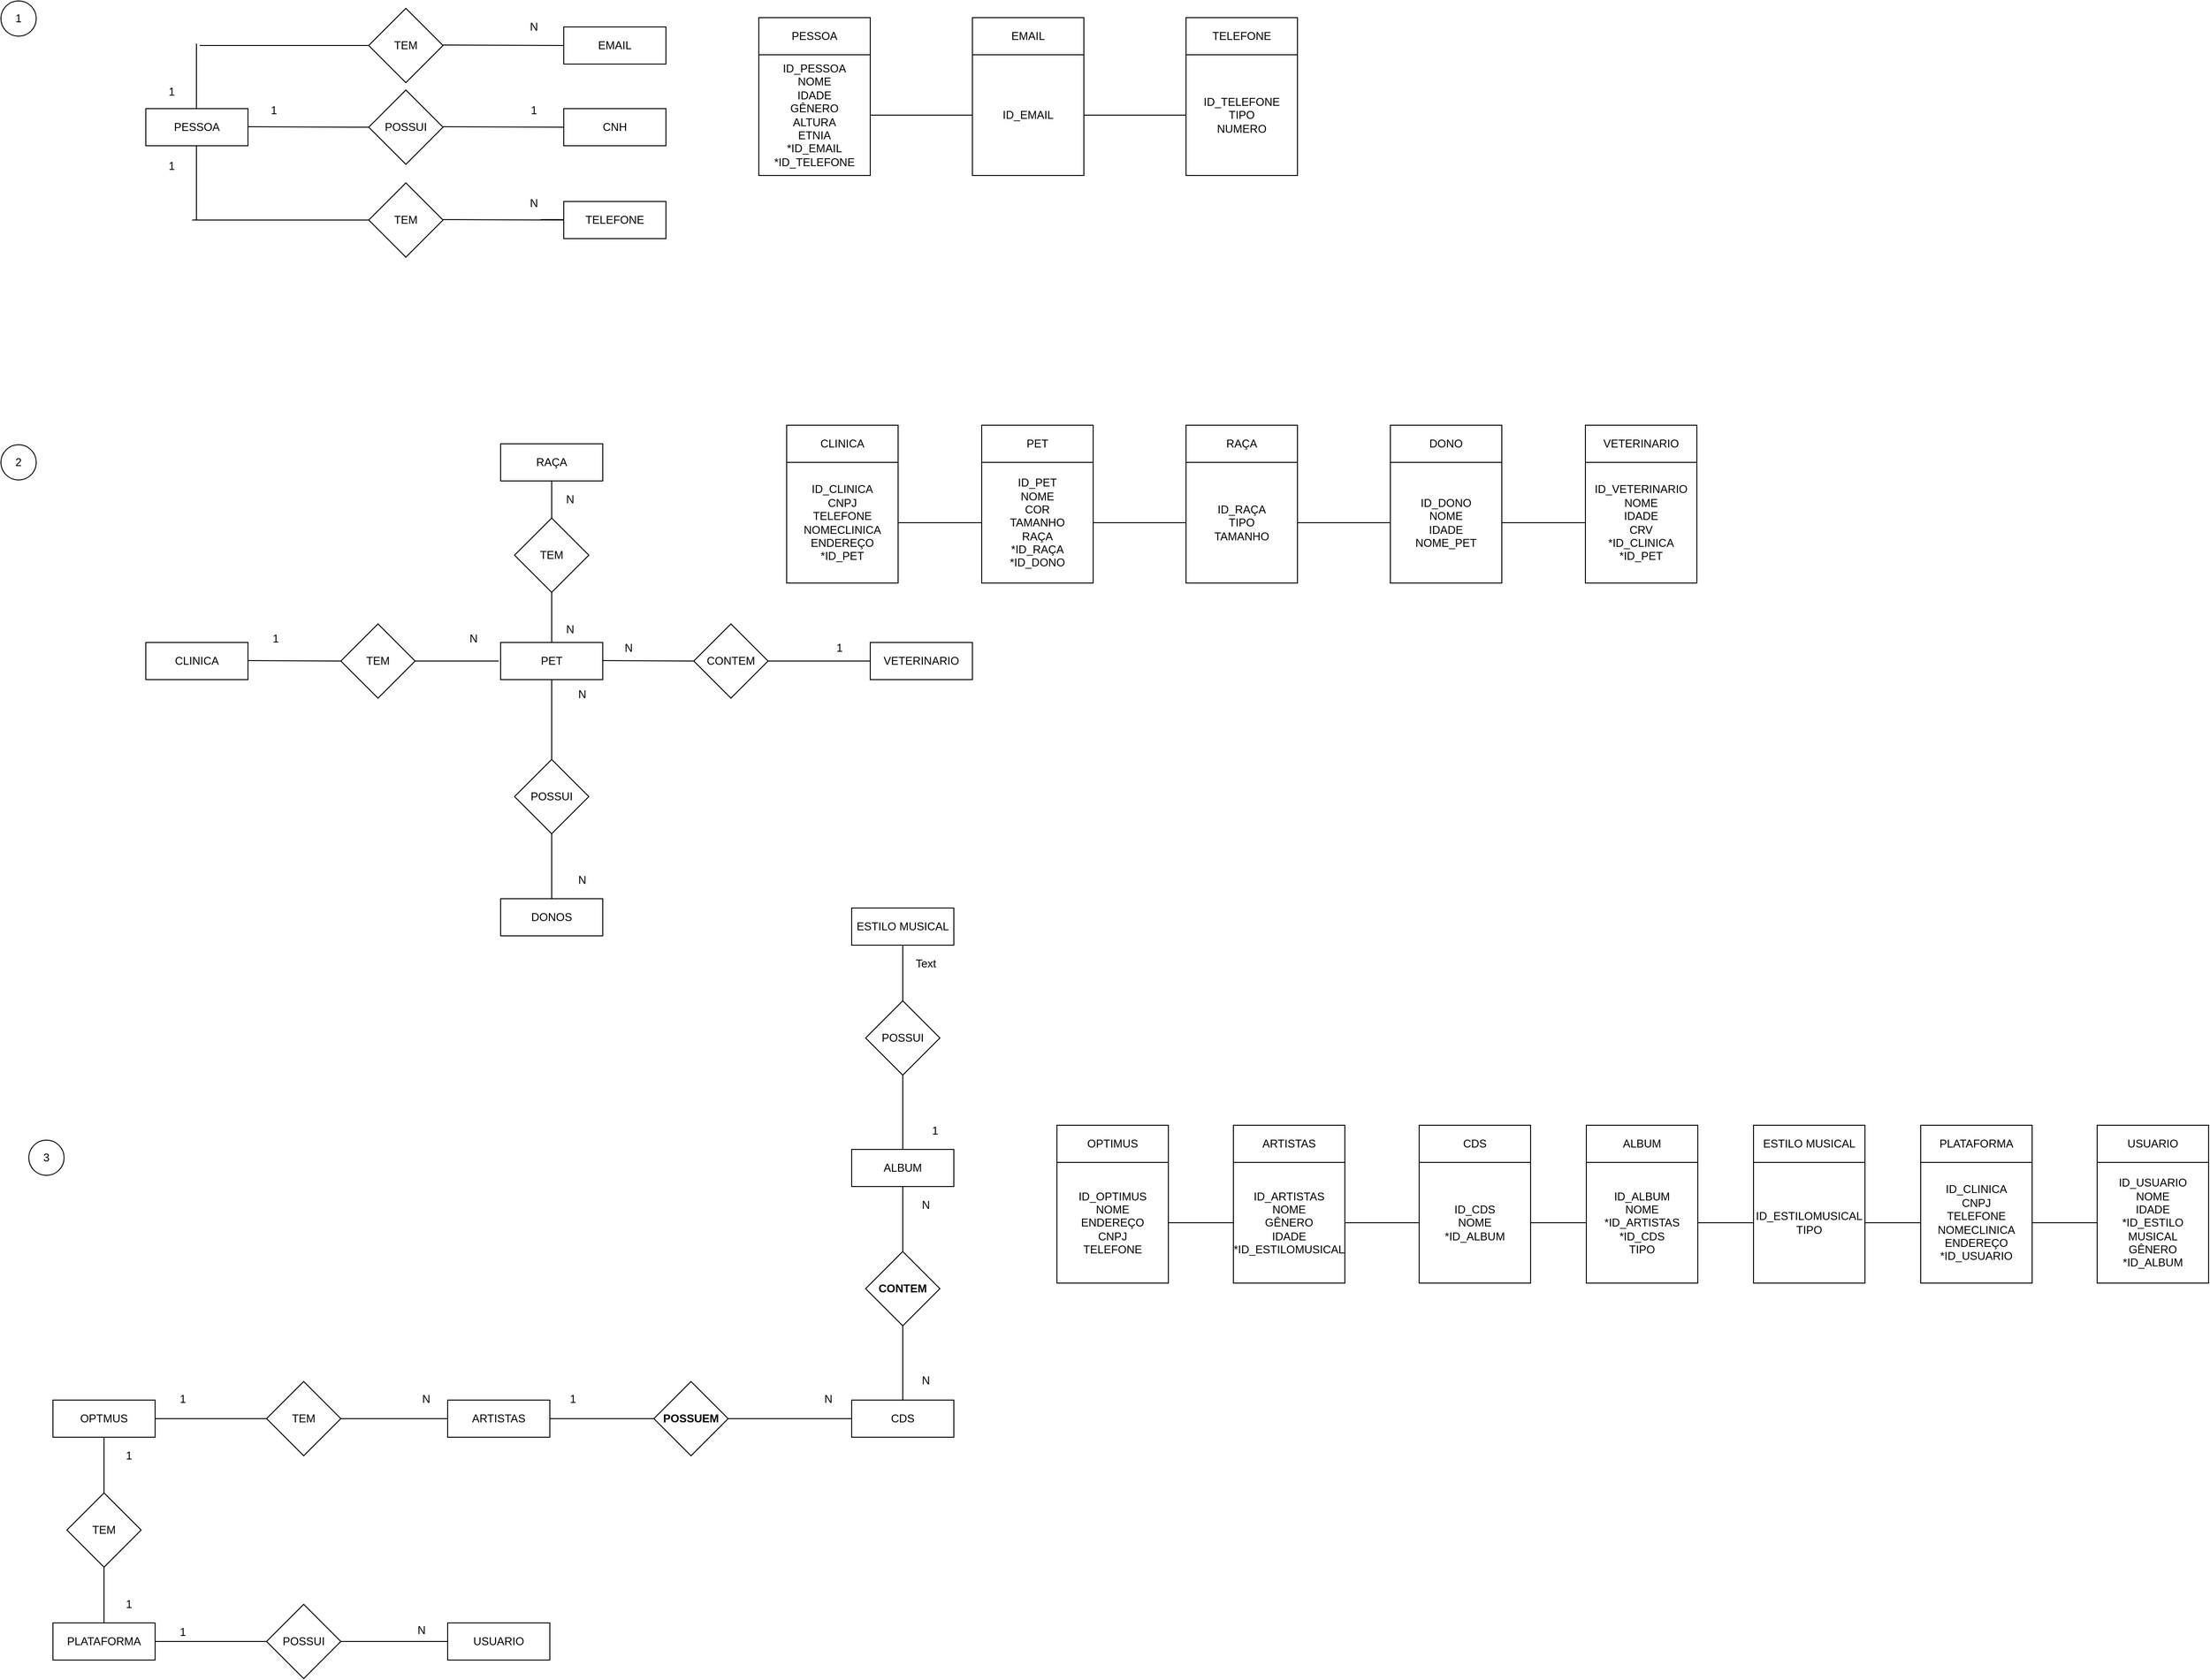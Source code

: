<mxfile version="12.5.8" type="github"><diagram id="HLfAVQC_sLoz8uyRzaJp" name="Page-1"><mxGraphModel dx="1483" dy="713" grid="1" gridSize="10" guides="1" tooltips="1" connect="1" arrows="1" fold="1" page="1" pageScale="1" pageWidth="827" pageHeight="1169" math="0" shadow="0"><root><mxCell id="0"/><mxCell id="1" parent="0"/><mxCell id="cO2QtpQZ5ImbLDcUa9ss-1" value="PESSOA" style="rounded=0;whiteSpace=wrap;html=1;" vertex="1" parent="1"><mxGeometry x="240" y="158" width="110" height="40" as="geometry"/></mxCell><mxCell id="cO2QtpQZ5ImbLDcUa9ss-2" value="" style="endArrow=none;html=1;" edge="1" parent="1"><mxGeometry width="50" height="50" relative="1" as="geometry"><mxPoint x="350" y="177.5" as="sourcePoint"/><mxPoint x="480" y="178" as="targetPoint"/></mxGeometry></mxCell><mxCell id="cO2QtpQZ5ImbLDcUa9ss-3" value="POSSUI" style="rhombus;whiteSpace=wrap;html=1;" vertex="1" parent="1"><mxGeometry x="480" y="138" width="80" height="80" as="geometry"/></mxCell><mxCell id="cO2QtpQZ5ImbLDcUa9ss-5" value="CNH" style="rounded=0;whiteSpace=wrap;html=1;" vertex="1" parent="1"><mxGeometry x="690" y="158" width="110" height="40" as="geometry"/></mxCell><mxCell id="cO2QtpQZ5ImbLDcUa9ss-6" value="" style="endArrow=none;html=1;" edge="1" parent="1"><mxGeometry width="50" height="50" relative="1" as="geometry"><mxPoint x="560" y="177.5" as="sourcePoint"/><mxPoint x="690" y="178" as="targetPoint"/></mxGeometry></mxCell><mxCell id="cO2QtpQZ5ImbLDcUa9ss-7" value="" style="endArrow=none;html=1;" edge="1" parent="1"><mxGeometry width="50" height="50" relative="1" as="geometry"><mxPoint x="294.5" y="278" as="sourcePoint"/><mxPoint x="294.5" y="198" as="targetPoint"/></mxGeometry></mxCell><mxCell id="cO2QtpQZ5ImbLDcUa9ss-8" value="" style="endArrow=none;html=1;entryX=0;entryY=0.5;entryDx=0;entryDy=0;" edge="1" parent="1" target="cO2QtpQZ5ImbLDcUa9ss-9"><mxGeometry width="50" height="50" relative="1" as="geometry"><mxPoint x="290" y="278" as="sourcePoint"/><mxPoint x="370" y="278" as="targetPoint"/></mxGeometry></mxCell><mxCell id="cO2QtpQZ5ImbLDcUa9ss-9" value="TEM" style="rhombus;whiteSpace=wrap;html=1;" vertex="1" parent="1"><mxGeometry x="480" y="238" width="80" height="80" as="geometry"/></mxCell><mxCell id="cO2QtpQZ5ImbLDcUa9ss-12" value="" style="endArrow=none;html=1;entryX=0;entryY=0.5;entryDx=0;entryDy=0;" edge="1" parent="1" source="cO2QtpQZ5ImbLDcUa9ss-11"><mxGeometry width="50" height="50" relative="1" as="geometry"><mxPoint x="560" y="277.5" as="sourcePoint"/><mxPoint x="750" y="277.5" as="targetPoint"/><Array as="points"><mxPoint x="660" y="277.5"/></Array></mxGeometry></mxCell><mxCell id="cO2QtpQZ5ImbLDcUa9ss-11" value="TELEFONE" style="rounded=0;whiteSpace=wrap;html=1;" vertex="1" parent="1"><mxGeometry x="690" y="258" width="110" height="40" as="geometry"/></mxCell><mxCell id="cO2QtpQZ5ImbLDcUa9ss-13" value="" style="endArrow=none;html=1;entryX=0;entryY=0.5;entryDx=0;entryDy=0;" edge="1" parent="1" target="cO2QtpQZ5ImbLDcUa9ss-11"><mxGeometry width="50" height="50" relative="1" as="geometry"><mxPoint x="560" y="277.5" as="sourcePoint"/><mxPoint x="750" y="277.5" as="targetPoint"/><Array as="points"/></mxGeometry></mxCell><mxCell id="cO2QtpQZ5ImbLDcUa9ss-14" value="" style="endArrow=none;html=1;" edge="1" parent="1"><mxGeometry width="50" height="50" relative="1" as="geometry"><mxPoint x="294.5" y="158" as="sourcePoint"/><mxPoint x="294.5" y="88" as="targetPoint"/></mxGeometry></mxCell><mxCell id="cO2QtpQZ5ImbLDcUa9ss-15" value="" style="endArrow=none;html=1;entryX=0;entryY=0.5;entryDx=0;entryDy=0;" edge="1" parent="1" target="cO2QtpQZ5ImbLDcUa9ss-16"><mxGeometry width="50" height="50" relative="1" as="geometry"><mxPoint x="298" y="90" as="sourcePoint"/><mxPoint x="448" y="90" as="targetPoint"/></mxGeometry></mxCell><mxCell id="cO2QtpQZ5ImbLDcUa9ss-16" value="TEM" style="rhombus;whiteSpace=wrap;html=1;" vertex="1" parent="1"><mxGeometry x="480" y="50" width="80" height="80" as="geometry"/></mxCell><mxCell id="cO2QtpQZ5ImbLDcUa9ss-17" value="" style="endArrow=none;html=1;" edge="1" parent="1"><mxGeometry width="50" height="50" relative="1" as="geometry"><mxPoint x="560" y="89.5" as="sourcePoint"/><mxPoint x="690" y="90" as="targetPoint"/></mxGeometry></mxCell><mxCell id="cO2QtpQZ5ImbLDcUa9ss-18" value="EMAIL" style="rounded=0;whiteSpace=wrap;html=1;" vertex="1" parent="1"><mxGeometry x="690" y="70" width="110" height="40" as="geometry"/></mxCell><mxCell id="cO2QtpQZ5ImbLDcUa9ss-20" value="CLINICA" style="rounded=0;whiteSpace=wrap;html=1;" vertex="1" parent="1"><mxGeometry x="240" y="733" width="110" height="40" as="geometry"/></mxCell><mxCell id="cO2QtpQZ5ImbLDcUa9ss-21" value="TEM" style="rhombus;whiteSpace=wrap;html=1;" vertex="1" parent="1"><mxGeometry x="450" y="713" width="80" height="80" as="geometry"/></mxCell><mxCell id="cO2QtpQZ5ImbLDcUa9ss-22" value="PET" style="rounded=0;whiteSpace=wrap;html=1;" vertex="1" parent="1"><mxGeometry x="622" y="733" width="110" height="40" as="geometry"/></mxCell><mxCell id="cO2QtpQZ5ImbLDcUa9ss-23" value="RAÇA" style="rounded=0;whiteSpace=wrap;html=1;" vertex="1" parent="1"><mxGeometry x="622" y="519" width="110" height="40" as="geometry"/></mxCell><mxCell id="cO2QtpQZ5ImbLDcUa9ss-24" value="DONOS" style="rounded=0;whiteSpace=wrap;html=1;" vertex="1" parent="1"><mxGeometry x="622" y="1009" width="110" height="40" as="geometry"/></mxCell><mxCell id="cO2QtpQZ5ImbLDcUa9ss-26" value="VETERINARIO" style="rounded=0;whiteSpace=wrap;html=1;" vertex="1" parent="1"><mxGeometry x="1020" y="733" width="110" height="40" as="geometry"/></mxCell><mxCell id="cO2QtpQZ5ImbLDcUa9ss-27" value="CONTEM" style="rhombus;whiteSpace=wrap;html=1;" vertex="1" parent="1"><mxGeometry x="830" y="713" width="80" height="80" as="geometry"/></mxCell><mxCell id="cO2QtpQZ5ImbLDcUa9ss-28" value="POSSUI" style="rhombus;whiteSpace=wrap;html=1;" vertex="1" parent="1"><mxGeometry x="637" y="859" width="80" height="80" as="geometry"/></mxCell><mxCell id="cO2QtpQZ5ImbLDcUa9ss-29" value="TEM" style="rhombus;whiteSpace=wrap;html=1;" vertex="1" parent="1"><mxGeometry x="637" y="599" width="80" height="80" as="geometry"/></mxCell><mxCell id="cO2QtpQZ5ImbLDcUa9ss-30" value="" style="endArrow=none;html=1;entryX=0;entryY=0.5;entryDx=0;entryDy=0;" edge="1" parent="1" target="cO2QtpQZ5ImbLDcUa9ss-21"><mxGeometry width="50" height="50" relative="1" as="geometry"><mxPoint x="350" y="752.5" as="sourcePoint"/><mxPoint x="420" y="752.5" as="targetPoint"/></mxGeometry></mxCell><mxCell id="cO2QtpQZ5ImbLDcUa9ss-34" value="" style="endArrow=none;html=1;" edge="1" parent="1"><mxGeometry width="50" height="50" relative="1" as="geometry"><mxPoint x="530" y="753" as="sourcePoint"/><mxPoint x="620" y="753" as="targetPoint"/></mxGeometry></mxCell><mxCell id="cO2QtpQZ5ImbLDcUa9ss-35" value="" style="endArrow=none;html=1;entryX=0;entryY=0.5;entryDx=0;entryDy=0;" edge="1" parent="1" target="cO2QtpQZ5ImbLDcUa9ss-27"><mxGeometry width="50" height="50" relative="1" as="geometry"><mxPoint x="732" y="752.5" as="sourcePoint"/><mxPoint x="812" y="752.5" as="targetPoint"/></mxGeometry></mxCell><mxCell id="cO2QtpQZ5ImbLDcUa9ss-36" value="" style="endArrow=none;html=1;exitX=1;exitY=0.5;exitDx=0;exitDy=0;entryX=0;entryY=0.5;entryDx=0;entryDy=0;" edge="1" parent="1" source="cO2QtpQZ5ImbLDcUa9ss-27" target="cO2QtpQZ5ImbLDcUa9ss-26"><mxGeometry width="50" height="50" relative="1" as="geometry"><mxPoint x="920" y="749" as="sourcePoint"/><mxPoint x="970" y="699" as="targetPoint"/></mxGeometry></mxCell><mxCell id="cO2QtpQZ5ImbLDcUa9ss-37" value="" style="endArrow=none;html=1;exitX=0.5;exitY=0;exitDx=0;exitDy=0;entryX=0.5;entryY=1;entryDx=0;entryDy=0;" edge="1" parent="1" source="cO2QtpQZ5ImbLDcUa9ss-28" target="cO2QtpQZ5ImbLDcUa9ss-22"><mxGeometry width="50" height="50" relative="1" as="geometry"><mxPoint x="630" y="823" as="sourcePoint"/><mxPoint x="680" y="773" as="targetPoint"/></mxGeometry></mxCell><mxCell id="cO2QtpQZ5ImbLDcUa9ss-38" value="" style="endArrow=none;html=1;entryX=0.5;entryY=1;entryDx=0;entryDy=0;exitX=0.5;exitY=0;exitDx=0;exitDy=0;" edge="1" parent="1" source="cO2QtpQZ5ImbLDcUa9ss-24" target="cO2QtpQZ5ImbLDcUa9ss-28"><mxGeometry width="50" height="50" relative="1" as="geometry"><mxPoint x="610" y="999" as="sourcePoint"/><mxPoint x="660" y="949" as="targetPoint"/></mxGeometry></mxCell><mxCell id="cO2QtpQZ5ImbLDcUa9ss-39" value="" style="endArrow=none;html=1;entryX=0.5;entryY=0;entryDx=0;entryDy=0;exitX=0.5;exitY=1;exitDx=0;exitDy=0;" edge="1" parent="1" source="cO2QtpQZ5ImbLDcUa9ss-23" target="cO2QtpQZ5ImbLDcUa9ss-29"><mxGeometry width="50" height="50" relative="1" as="geometry"><mxPoint x="600" y="639" as="sourcePoint"/><mxPoint x="650" y="589" as="targetPoint"/></mxGeometry></mxCell><mxCell id="cO2QtpQZ5ImbLDcUa9ss-40" value="" style="endArrow=none;html=1;entryX=0.5;entryY=1;entryDx=0;entryDy=0;exitX=0.5;exitY=0;exitDx=0;exitDy=0;" edge="1" parent="1" source="cO2QtpQZ5ImbLDcUa9ss-22" target="cO2QtpQZ5ImbLDcUa9ss-29"><mxGeometry width="50" height="50" relative="1" as="geometry"><mxPoint x="610" y="733" as="sourcePoint"/><mxPoint x="660" y="683" as="targetPoint"/></mxGeometry></mxCell><mxCell id="cO2QtpQZ5ImbLDcUa9ss-42" value="1" style="text;html=1;strokeColor=none;fillColor=none;align=center;verticalAlign=middle;whiteSpace=wrap;rounded=0;" vertex="1" parent="1"><mxGeometry x="248" y="130" width="40" height="20" as="geometry"/></mxCell><mxCell id="cO2QtpQZ5ImbLDcUa9ss-43" value="1" style="text;html=1;strokeColor=none;fillColor=none;align=center;verticalAlign=middle;whiteSpace=wrap;rounded=0;" vertex="1" parent="1"><mxGeometry x="358" y="150" width="40" height="20" as="geometry"/></mxCell><mxCell id="cO2QtpQZ5ImbLDcUa9ss-44" value="1" style="text;html=1;strokeColor=none;fillColor=none;align=center;verticalAlign=middle;whiteSpace=wrap;rounded=0;" vertex="1" parent="1"><mxGeometry x="248" y="210" width="40" height="20" as="geometry"/></mxCell><mxCell id="cO2QtpQZ5ImbLDcUa9ss-45" value="N" style="text;html=1;strokeColor=none;fillColor=none;align=center;verticalAlign=middle;whiteSpace=wrap;rounded=0;" vertex="1" parent="1"><mxGeometry x="638" y="60" width="40" height="20" as="geometry"/></mxCell><mxCell id="cO2QtpQZ5ImbLDcUa9ss-46" value="1" style="text;html=1;strokeColor=none;fillColor=none;align=center;verticalAlign=middle;whiteSpace=wrap;rounded=0;" vertex="1" parent="1"><mxGeometry x="638" y="150" width="40" height="20" as="geometry"/></mxCell><mxCell id="cO2QtpQZ5ImbLDcUa9ss-47" value="N" style="text;html=1;strokeColor=none;fillColor=none;align=center;verticalAlign=middle;whiteSpace=wrap;rounded=0;" vertex="1" parent="1"><mxGeometry x="638" y="250" width="40" height="20" as="geometry"/></mxCell><mxCell id="cO2QtpQZ5ImbLDcUa9ss-48" value="N" style="text;html=1;strokeColor=none;fillColor=none;align=center;verticalAlign=middle;whiteSpace=wrap;rounded=0;" vertex="1" parent="1"><mxGeometry x="677" y="569" width="40" height="20" as="geometry"/></mxCell><mxCell id="cO2QtpQZ5ImbLDcUa9ss-49" value="N" style="text;html=1;strokeColor=none;fillColor=none;align=center;verticalAlign=middle;whiteSpace=wrap;rounded=0;" vertex="1" parent="1"><mxGeometry x="677" y="709" width="40" height="20" as="geometry"/></mxCell><mxCell id="cO2QtpQZ5ImbLDcUa9ss-50" value="1" style="text;html=1;strokeColor=none;fillColor=none;align=center;verticalAlign=middle;whiteSpace=wrap;rounded=0;" vertex="1" parent="1"><mxGeometry x="967" y="729" width="40" height="20" as="geometry"/></mxCell><mxCell id="cO2QtpQZ5ImbLDcUa9ss-51" value="N" style="text;html=1;strokeColor=none;fillColor=none;align=center;verticalAlign=middle;whiteSpace=wrap;rounded=0;" vertex="1" parent="1"><mxGeometry x="690" y="779" width="40" height="20" as="geometry"/></mxCell><mxCell id="cO2QtpQZ5ImbLDcUa9ss-52" value="N" style="text;html=1;strokeColor=none;fillColor=none;align=center;verticalAlign=middle;whiteSpace=wrap;rounded=0;" vertex="1" parent="1"><mxGeometry x="690" y="979" width="40" height="20" as="geometry"/></mxCell><mxCell id="cO2QtpQZ5ImbLDcUa9ss-53" value="1" style="text;html=1;strokeColor=none;fillColor=none;align=center;verticalAlign=middle;whiteSpace=wrap;rounded=0;" vertex="1" parent="1"><mxGeometry x="360" y="719" width="40" height="20" as="geometry"/></mxCell><mxCell id="cO2QtpQZ5ImbLDcUa9ss-54" value="N" style="text;html=1;strokeColor=none;fillColor=none;align=center;verticalAlign=middle;whiteSpace=wrap;rounded=0;" vertex="1" parent="1"><mxGeometry x="573" y="719" width="40" height="20" as="geometry"/></mxCell><mxCell id="cO2QtpQZ5ImbLDcUa9ss-55" value="N" style="text;html=1;strokeColor=none;fillColor=none;align=center;verticalAlign=middle;whiteSpace=wrap;rounded=0;" vertex="1" parent="1"><mxGeometry x="740" y="729" width="40" height="20" as="geometry"/></mxCell><mxCell id="cO2QtpQZ5ImbLDcUa9ss-57" value="OPTMUS" style="rounded=0;whiteSpace=wrap;html=1;" vertex="1" parent="1"><mxGeometry x="140" y="1549" width="110" height="40" as="geometry"/></mxCell><mxCell id="cO2QtpQZ5ImbLDcUa9ss-58" value="ARTISTAS" style="rounded=0;whiteSpace=wrap;html=1;" vertex="1" parent="1"><mxGeometry x="565" y="1549" width="110" height="40" as="geometry"/></mxCell><mxCell id="cO2QtpQZ5ImbLDcUa9ss-59" value="TEM" style="rhombus;whiteSpace=wrap;html=1;" vertex="1" parent="1"><mxGeometry x="370" y="1529" width="80" height="80" as="geometry"/></mxCell><mxCell id="cO2QtpQZ5ImbLDcUa9ss-60" value="POSSUEM" style="rhombus;whiteSpace=wrap;html=1;fontStyle=1" vertex="1" parent="1"><mxGeometry x="787" y="1529" width="80" height="80" as="geometry"/></mxCell><mxCell id="cO2QtpQZ5ImbLDcUa9ss-62" value="CDS" style="rounded=0;whiteSpace=wrap;html=1;" vertex="1" parent="1"><mxGeometry x="1000" y="1549" width="110" height="40" as="geometry"/></mxCell><mxCell id="cO2QtpQZ5ImbLDcUa9ss-66" value="ALBUM" style="rounded=0;whiteSpace=wrap;html=1;" vertex="1" parent="1"><mxGeometry x="1000" y="1279" width="110" height="40" as="geometry"/></mxCell><mxCell id="cO2QtpQZ5ImbLDcUa9ss-67" value="CONTEM" style="rhombus;whiteSpace=wrap;html=1;fontStyle=1" vertex="1" parent="1"><mxGeometry x="1015" y="1389" width="80" height="80" as="geometry"/></mxCell><mxCell id="cO2QtpQZ5ImbLDcUa9ss-68" value="ESTILO MUSICAL" style="rounded=0;whiteSpace=wrap;html=1;" vertex="1" parent="1"><mxGeometry x="1000" y="1019" width="110" height="40" as="geometry"/></mxCell><mxCell id="cO2QtpQZ5ImbLDcUa9ss-69" value="POSSUI" style="rhombus;whiteSpace=wrap;html=1;" vertex="1" parent="1"><mxGeometry x="1015" y="1119" width="80" height="80" as="geometry"/></mxCell><mxCell id="cO2QtpQZ5ImbLDcUa9ss-70" value="" style="endArrow=none;html=1;entryX=0.5;entryY=1;entryDx=0;entryDy=0;exitX=0.5;exitY=0;exitDx=0;exitDy=0;" edge="1" parent="1" source="cO2QtpQZ5ImbLDcUa9ss-66" target="cO2QtpQZ5ImbLDcUa9ss-69"><mxGeometry width="50" height="50" relative="1" as="geometry"><mxPoint x="930" y="1074" as="sourcePoint"/><mxPoint x="1055" y="1199" as="targetPoint"/></mxGeometry></mxCell><mxCell id="cO2QtpQZ5ImbLDcUa9ss-72" value="" style="endArrow=none;html=1;entryX=0.5;entryY=1;entryDx=0;entryDy=0;exitX=0.5;exitY=0;exitDx=0;exitDy=0;" edge="1" parent="1" source="cO2QtpQZ5ImbLDcUa9ss-69" target="cO2QtpQZ5ImbLDcUa9ss-68"><mxGeometry width="50" height="50" relative="1" as="geometry"><mxPoint x="780" y="1119" as="sourcePoint"/><mxPoint x="830" y="1069" as="targetPoint"/></mxGeometry></mxCell><mxCell id="cO2QtpQZ5ImbLDcUa9ss-73" value="" style="endArrow=none;html=1;entryX=0.5;entryY=1;entryDx=0;entryDy=0;exitX=0.5;exitY=0;exitDx=0;exitDy=0;" edge="1" parent="1" source="cO2QtpQZ5ImbLDcUa9ss-67" target="cO2QtpQZ5ImbLDcUa9ss-66"><mxGeometry width="50" height="50" relative="1" as="geometry"><mxPoint x="1000" y="1389" as="sourcePoint"/><mxPoint x="1050" y="1339" as="targetPoint"/></mxGeometry></mxCell><mxCell id="cO2QtpQZ5ImbLDcUa9ss-74" value="" style="endArrow=none;html=1;entryX=0.5;entryY=1;entryDx=0;entryDy=0;exitX=0.5;exitY=0;exitDx=0;exitDy=0;" edge="1" parent="1" source="cO2QtpQZ5ImbLDcUa9ss-62" target="cO2QtpQZ5ImbLDcUa9ss-67"><mxGeometry width="50" height="50" relative="1" as="geometry"><mxPoint x="950" y="1539" as="sourcePoint"/><mxPoint x="1000" y="1489" as="targetPoint"/></mxGeometry></mxCell><mxCell id="cO2QtpQZ5ImbLDcUa9ss-75" value="" style="endArrow=none;html=1;entryX=0;entryY=0.5;entryDx=0;entryDy=0;exitX=1;exitY=0.5;exitDx=0;exitDy=0;" edge="1" parent="1" source="cO2QtpQZ5ImbLDcUa9ss-60" target="cO2QtpQZ5ImbLDcUa9ss-62"><mxGeometry width="50" height="50" relative="1" as="geometry"><mxPoint x="860" y="1549" as="sourcePoint"/><mxPoint x="910" y="1499" as="targetPoint"/></mxGeometry></mxCell><mxCell id="cO2QtpQZ5ImbLDcUa9ss-78" value="" style="endArrow=none;html=1;entryX=0;entryY=0.5;entryDx=0;entryDy=0;exitX=1;exitY=0.5;exitDx=0;exitDy=0;" edge="1" parent="1" source="cO2QtpQZ5ImbLDcUa9ss-58" target="cO2QtpQZ5ImbLDcUa9ss-60"><mxGeometry width="50" height="50" relative="1" as="geometry"><mxPoint x="712" y="1629" as="sourcePoint"/><mxPoint x="762" y="1579" as="targetPoint"/></mxGeometry></mxCell><mxCell id="cO2QtpQZ5ImbLDcUa9ss-80" value="" style="endArrow=none;html=1;entryX=0;entryY=0.5;entryDx=0;entryDy=0;exitX=1;exitY=0.5;exitDx=0;exitDy=0;" edge="1" parent="1" source="cO2QtpQZ5ImbLDcUa9ss-59" target="cO2QtpQZ5ImbLDcUa9ss-58"><mxGeometry width="50" height="50" relative="1" as="geometry"><mxPoint x="423" y="1669" as="sourcePoint"/><mxPoint x="473" y="1619" as="targetPoint"/></mxGeometry></mxCell><mxCell id="cO2QtpQZ5ImbLDcUa9ss-81" value="" style="endArrow=none;html=1;entryX=0;entryY=0.5;entryDx=0;entryDy=0;exitX=1;exitY=0.5;exitDx=0;exitDy=0;" edge="1" parent="1" source="cO2QtpQZ5ImbLDcUa9ss-57" target="cO2QtpQZ5ImbLDcUa9ss-59"><mxGeometry width="50" height="50" relative="1" as="geometry"><mxPoint x="210" y="1699" as="sourcePoint"/><mxPoint x="260" y="1649" as="targetPoint"/></mxGeometry></mxCell><mxCell id="cO2QtpQZ5ImbLDcUa9ss-82" value="PLATAFORMA" style="rounded=0;whiteSpace=wrap;html=1;" vertex="1" parent="1"><mxGeometry x="140" y="1789" width="110" height="40" as="geometry"/></mxCell><mxCell id="cO2QtpQZ5ImbLDcUa9ss-83" value="TEM" style="rhombus;whiteSpace=wrap;html=1;" vertex="1" parent="1"><mxGeometry x="155" y="1649" width="80" height="80" as="geometry"/></mxCell><mxCell id="cO2QtpQZ5ImbLDcUa9ss-84" value="USUARIO" style="rounded=0;whiteSpace=wrap;html=1;" vertex="1" parent="1"><mxGeometry x="565" y="1789" width="110" height="40" as="geometry"/></mxCell><mxCell id="cO2QtpQZ5ImbLDcUa9ss-85" value="POSSUI" style="rhombus;whiteSpace=wrap;html=1;" vertex="1" parent="1"><mxGeometry x="370" y="1769" width="80" height="80" as="geometry"/></mxCell><mxCell id="cO2QtpQZ5ImbLDcUa9ss-86" value="" style="endArrow=none;html=1;entryX=0;entryY=0.5;entryDx=0;entryDy=0;exitX=1;exitY=0.5;exitDx=0;exitDy=0;" edge="1" parent="1" source="cO2QtpQZ5ImbLDcUa9ss-82" target="cO2QtpQZ5ImbLDcUa9ss-85"><mxGeometry width="50" height="50" relative="1" as="geometry"><mxPoint x="250" y="1909" as="sourcePoint"/><mxPoint x="300" y="1859" as="targetPoint"/></mxGeometry></mxCell><mxCell id="cO2QtpQZ5ImbLDcUa9ss-87" value="" style="endArrow=none;html=1;entryX=0;entryY=0.5;entryDx=0;entryDy=0;exitX=1;exitY=0.5;exitDx=0;exitDy=0;" edge="1" parent="1" source="cO2QtpQZ5ImbLDcUa9ss-85" target="cO2QtpQZ5ImbLDcUa9ss-84"><mxGeometry width="50" height="50" relative="1" as="geometry"><mxPoint x="460" y="1939" as="sourcePoint"/><mxPoint x="510" y="1889" as="targetPoint"/></mxGeometry></mxCell><mxCell id="cO2QtpQZ5ImbLDcUa9ss-88" value="" style="endArrow=none;html=1;entryX=0.5;entryY=1;entryDx=0;entryDy=0;exitX=0.5;exitY=0;exitDx=0;exitDy=0;" edge="1" parent="1" source="cO2QtpQZ5ImbLDcUa9ss-83" target="cO2QtpQZ5ImbLDcUa9ss-57"><mxGeometry width="50" height="50" relative="1" as="geometry"><mxPoint x="380" y="1729" as="sourcePoint"/><mxPoint x="430" y="1679" as="targetPoint"/></mxGeometry></mxCell><mxCell id="cO2QtpQZ5ImbLDcUa9ss-89" value="" style="endArrow=none;html=1;entryX=0.5;entryY=1;entryDx=0;entryDy=0;exitX=0.5;exitY=0;exitDx=0;exitDy=0;" edge="1" parent="1" source="cO2QtpQZ5ImbLDcUa9ss-82" target="cO2QtpQZ5ImbLDcUa9ss-83"><mxGeometry width="50" height="50" relative="1" as="geometry"><mxPoint x="320" y="1769" as="sourcePoint"/><mxPoint x="370" y="1719" as="targetPoint"/></mxGeometry></mxCell><mxCell id="cO2QtpQZ5ImbLDcUa9ss-90" value="N" style="text;html=1;strokeColor=none;fillColor=none;align=center;verticalAlign=middle;whiteSpace=wrap;rounded=0;" vertex="1" parent="1"><mxGeometry x="955" y="1538" width="40" height="20" as="geometry"/></mxCell><mxCell id="cO2QtpQZ5ImbLDcUa9ss-91" value="1" style="text;html=1;strokeColor=none;fillColor=none;align=center;verticalAlign=middle;whiteSpace=wrap;rounded=0;" vertex="1" parent="1"><mxGeometry x="680" y="1538" width="40" height="20" as="geometry"/></mxCell><mxCell id="cO2QtpQZ5ImbLDcUa9ss-93" value="N" style="text;html=1;strokeColor=none;fillColor=none;align=center;verticalAlign=middle;whiteSpace=wrap;rounded=0;" vertex="1" parent="1"><mxGeometry x="1060" y="1329" width="40" height="20" as="geometry"/></mxCell><mxCell id="cO2QtpQZ5ImbLDcUa9ss-94" value="N" style="text;html=1;strokeColor=none;fillColor=none;align=center;verticalAlign=middle;whiteSpace=wrap;rounded=0;" vertex="1" parent="1"><mxGeometry x="1060" y="1518" width="40" height="20" as="geometry"/></mxCell><mxCell id="cO2QtpQZ5ImbLDcUa9ss-95" value="1" style="text;html=1;strokeColor=none;fillColor=none;align=center;verticalAlign=middle;whiteSpace=wrap;rounded=0;" vertex="1" parent="1"><mxGeometry x="1070" y="1249" width="40" height="20" as="geometry"/></mxCell><mxCell id="cO2QtpQZ5ImbLDcUa9ss-96" value="Text" style="text;html=1;strokeColor=none;fillColor=none;align=center;verticalAlign=middle;whiteSpace=wrap;rounded=0;" vertex="1" parent="1"><mxGeometry x="1060" y="1069" width="40" height="20" as="geometry"/></mxCell><mxCell id="cO2QtpQZ5ImbLDcUa9ss-97" value="N" style="text;html=1;strokeColor=none;fillColor=none;align=center;verticalAlign=middle;whiteSpace=wrap;rounded=0;" vertex="1" parent="1"><mxGeometry x="522" y="1538" width="40" height="20" as="geometry"/></mxCell><mxCell id="cO2QtpQZ5ImbLDcUa9ss-98" value="1" style="text;html=1;strokeColor=none;fillColor=none;align=center;verticalAlign=middle;whiteSpace=wrap;rounded=0;" vertex="1" parent="1"><mxGeometry x="260" y="1538" width="40" height="20" as="geometry"/></mxCell><mxCell id="cO2QtpQZ5ImbLDcUa9ss-99" value="1" style="text;html=1;strokeColor=none;fillColor=none;align=center;verticalAlign=middle;whiteSpace=wrap;rounded=0;" vertex="1" parent="1"><mxGeometry x="202" y="1599" width="40" height="20" as="geometry"/></mxCell><mxCell id="cO2QtpQZ5ImbLDcUa9ss-100" value="1" style="text;html=1;strokeColor=none;fillColor=none;align=center;verticalAlign=middle;whiteSpace=wrap;rounded=0;" vertex="1" parent="1"><mxGeometry x="202" y="1759" width="40" height="20" as="geometry"/></mxCell><mxCell id="cO2QtpQZ5ImbLDcUa9ss-101" value="1" style="text;html=1;strokeColor=none;fillColor=none;align=center;verticalAlign=middle;whiteSpace=wrap;rounded=0;" vertex="1" parent="1"><mxGeometry x="260" y="1789" width="40" height="20" as="geometry"/></mxCell><mxCell id="cO2QtpQZ5ImbLDcUa9ss-102" value="N" style="text;html=1;strokeColor=none;fillColor=none;align=center;verticalAlign=middle;whiteSpace=wrap;rounded=0;" vertex="1" parent="1"><mxGeometry x="517" y="1787" width="40" height="20" as="geometry"/></mxCell><mxCell id="cO2QtpQZ5ImbLDcUa9ss-103" value="1" style="ellipse;whiteSpace=wrap;html=1;aspect=fixed;" vertex="1" parent="1"><mxGeometry x="84" y="42" width="38" height="38" as="geometry"/></mxCell><mxCell id="cO2QtpQZ5ImbLDcUa9ss-104" value="2" style="ellipse;whiteSpace=wrap;html=1;aspect=fixed;" vertex="1" parent="1"><mxGeometry x="84" y="520" width="38" height="38" as="geometry"/></mxCell><mxCell id="cO2QtpQZ5ImbLDcUa9ss-105" value="3" style="ellipse;whiteSpace=wrap;html=1;aspect=fixed;" vertex="1" parent="1"><mxGeometry x="114" y="1269" width="38" height="38" as="geometry"/></mxCell><mxCell id="cO2QtpQZ5ImbLDcUa9ss-106" value="PESSOA" style="rounded=0;whiteSpace=wrap;html=1;" vertex="1" parent="1"><mxGeometry x="900" y="60" width="120" height="40" as="geometry"/></mxCell><mxCell id="cO2QtpQZ5ImbLDcUa9ss-107" value="ID_PESSOA&lt;br&gt;NOME&lt;br&gt;IDADE&lt;br&gt;GÊNERO&lt;br&gt;ALTURA&lt;br&gt;ETNIA&lt;br&gt;*ID_EMAIL&lt;br&gt;*ID_TELEFONE" style="rounded=0;whiteSpace=wrap;html=1;" vertex="1" parent="1"><mxGeometry x="900" y="100" width="120" height="130" as="geometry"/></mxCell><mxCell id="cO2QtpQZ5ImbLDcUa9ss-108" value="EMAIL" style="rounded=0;whiteSpace=wrap;html=1;" vertex="1" parent="1"><mxGeometry x="1130" y="60" width="120" height="40" as="geometry"/></mxCell><mxCell id="cO2QtpQZ5ImbLDcUa9ss-109" value="ID_EMAIL&lt;br&gt;" style="rounded=0;whiteSpace=wrap;html=1;" vertex="1" parent="1"><mxGeometry x="1130" y="100" width="120" height="130" as="geometry"/></mxCell><mxCell id="cO2QtpQZ5ImbLDcUa9ss-110" value="TELEFONE" style="rounded=0;whiteSpace=wrap;html=1;" vertex="1" parent="1"><mxGeometry x="1360" y="60" width="120" height="40" as="geometry"/></mxCell><mxCell id="cO2QtpQZ5ImbLDcUa9ss-111" value="ID_TELEFONE&lt;br&gt;TIPO&lt;br&gt;NUMERO" style="rounded=0;whiteSpace=wrap;html=1;" vertex="1" parent="1"><mxGeometry x="1360" y="100" width="120" height="130" as="geometry"/></mxCell><mxCell id="cO2QtpQZ5ImbLDcUa9ss-112" value="" style="endArrow=none;html=1;entryX=0;entryY=0.5;entryDx=0;entryDy=0;exitX=1;exitY=0.5;exitDx=0;exitDy=0;" edge="1" parent="1" source="cO2QtpQZ5ImbLDcUa9ss-107" target="cO2QtpQZ5ImbLDcUa9ss-109"><mxGeometry width="50" height="50" relative="1" as="geometry"><mxPoint x="1060" y="202.82" as="sourcePoint"/><mxPoint x="1110" y="152.82" as="targetPoint"/></mxGeometry></mxCell><mxCell id="cO2QtpQZ5ImbLDcUa9ss-113" value="" style="endArrow=none;html=1;entryX=0;entryY=0.5;entryDx=0;entryDy=0;exitX=1;exitY=0.5;exitDx=0;exitDy=0;" edge="1" parent="1" source="cO2QtpQZ5ImbLDcUa9ss-109" target="cO2QtpQZ5ImbLDcUa9ss-111"><mxGeometry width="50" height="50" relative="1" as="geometry"><mxPoint x="1250" y="277.41" as="sourcePoint"/><mxPoint x="1360" y="277.41" as="targetPoint"/><Array as="points"/></mxGeometry></mxCell><mxCell id="cO2QtpQZ5ImbLDcUa9ss-114" value="CLINICA" style="rounded=0;whiteSpace=wrap;html=1;" vertex="1" parent="1"><mxGeometry x="930" y="499" width="120" height="40" as="geometry"/></mxCell><mxCell id="cO2QtpQZ5ImbLDcUa9ss-115" value="ID_CLINICA&lt;br&gt;CNPJ&lt;br&gt;TELEFONE&lt;br&gt;NOMECLINICA&lt;br&gt;ENDEREÇO&lt;br&gt;*ID_PET" style="rounded=0;whiteSpace=wrap;html=1;" vertex="1" parent="1"><mxGeometry x="930" y="539" width="120" height="130" as="geometry"/></mxCell><mxCell id="cO2QtpQZ5ImbLDcUa9ss-116" value="PET" style="rounded=0;whiteSpace=wrap;html=1;" vertex="1" parent="1"><mxGeometry x="1140" y="499" width="120" height="40" as="geometry"/></mxCell><mxCell id="cO2QtpQZ5ImbLDcUa9ss-117" value="ID_PET&lt;br&gt;NOME&lt;br&gt;COR&lt;br&gt;TAMANHO&lt;br&gt;RAÇA&lt;br&gt;*ID_RAÇA&lt;br&gt;*ID_DONO" style="rounded=0;whiteSpace=wrap;html=1;" vertex="1" parent="1"><mxGeometry x="1140" y="539" width="120" height="130" as="geometry"/></mxCell><mxCell id="cO2QtpQZ5ImbLDcUa9ss-118" value="RAÇA" style="rounded=0;whiteSpace=wrap;html=1;" vertex="1" parent="1"><mxGeometry x="1360" y="499" width="120" height="40" as="geometry"/></mxCell><mxCell id="cO2QtpQZ5ImbLDcUa9ss-119" value="ID_RAÇA&lt;br&gt;TIPO&lt;br&gt;TAMANHO" style="rounded=0;whiteSpace=wrap;html=1;" vertex="1" parent="1"><mxGeometry x="1360" y="539" width="120" height="130" as="geometry"/></mxCell><mxCell id="cO2QtpQZ5ImbLDcUa9ss-120" value="DONO" style="rounded=0;whiteSpace=wrap;html=1;" vertex="1" parent="1"><mxGeometry x="1580" y="499" width="120" height="40" as="geometry"/></mxCell><mxCell id="cO2QtpQZ5ImbLDcUa9ss-121" value="ID_DONO&lt;br&gt;NOME&lt;br&gt;IDADE&lt;br&gt;NOME_PET" style="rounded=0;whiteSpace=wrap;html=1;" vertex="1" parent="1"><mxGeometry x="1580" y="539" width="120" height="130" as="geometry"/></mxCell><mxCell id="cO2QtpQZ5ImbLDcUa9ss-122" value="VETERINARIO" style="rounded=0;whiteSpace=wrap;html=1;" vertex="1" parent="1"><mxGeometry x="1790" y="499" width="120" height="40" as="geometry"/></mxCell><mxCell id="cO2QtpQZ5ImbLDcUa9ss-123" value="ID_VETERINARIO&lt;br&gt;NOME&lt;br&gt;IDADE&lt;br&gt;CRV&lt;br&gt;*ID_CLINICA&lt;br&gt;*ID_PET" style="rounded=0;whiteSpace=wrap;html=1;" vertex="1" parent="1"><mxGeometry x="1790" y="539" width="120" height="130" as="geometry"/></mxCell><mxCell id="cO2QtpQZ5ImbLDcUa9ss-124" value="OPTIMUS" style="rounded=0;whiteSpace=wrap;html=1;" vertex="1" parent="1"><mxGeometry x="1221" y="1253" width="120" height="40" as="geometry"/></mxCell><mxCell id="cO2QtpQZ5ImbLDcUa9ss-125" value="ID_OPTIMUS&lt;br&gt;NOME&lt;br&gt;ENDEREÇO&lt;br&gt;CNPJ&lt;br&gt;TELEFONE" style="rounded=0;whiteSpace=wrap;html=1;" vertex="1" parent="1"><mxGeometry x="1221" y="1293" width="120" height="130" as="geometry"/></mxCell><mxCell id="cO2QtpQZ5ImbLDcUa9ss-126" value="ARTISTAS" style="rounded=0;whiteSpace=wrap;html=1;" vertex="1" parent="1"><mxGeometry x="1411" y="1253" width="120" height="40" as="geometry"/></mxCell><mxCell id="cO2QtpQZ5ImbLDcUa9ss-127" value="ID_ARTISTAS&lt;br&gt;NOME&lt;br&gt;GÊNERO&lt;br&gt;IDADE&lt;br&gt;*ID_ESTILOMUSICAL" style="rounded=0;whiteSpace=wrap;html=1;" vertex="1" parent="1"><mxGeometry x="1411" y="1293" width="120" height="130" as="geometry"/></mxCell><mxCell id="cO2QtpQZ5ImbLDcUa9ss-128" value="CDS" style="rounded=0;whiteSpace=wrap;html=1;" vertex="1" parent="1"><mxGeometry x="1611" y="1253" width="120" height="40" as="geometry"/></mxCell><mxCell id="cO2QtpQZ5ImbLDcUa9ss-129" value="ID_CDS&lt;br&gt;NOME&lt;br&gt;*ID_ALBUM" style="rounded=0;whiteSpace=wrap;html=1;" vertex="1" parent="1"><mxGeometry x="1611" y="1293" width="120" height="130" as="geometry"/></mxCell><mxCell id="cO2QtpQZ5ImbLDcUa9ss-130" value="ALBUM" style="rounded=0;whiteSpace=wrap;html=1;" vertex="1" parent="1"><mxGeometry x="1791" y="1253" width="120" height="40" as="geometry"/></mxCell><mxCell id="cO2QtpQZ5ImbLDcUa9ss-131" value="ID_ALBUM&lt;br&gt;NOME&lt;br&gt;*ID_ARTISTAS&lt;br&gt;*ID_CDS&lt;br&gt;TIPO" style="rounded=0;whiteSpace=wrap;html=1;" vertex="1" parent="1"><mxGeometry x="1791" y="1293" width="120" height="130" as="geometry"/></mxCell><mxCell id="cO2QtpQZ5ImbLDcUa9ss-134" value="ESTILO MUSICAL" style="rounded=0;whiteSpace=wrap;html=1;" vertex="1" parent="1"><mxGeometry x="1971" y="1253" width="120" height="40" as="geometry"/></mxCell><mxCell id="cO2QtpQZ5ImbLDcUa9ss-135" value="ID_ESTILOMUSICAL&lt;br&gt;TIPO&lt;br&gt;" style="rounded=0;whiteSpace=wrap;html=1;" vertex="1" parent="1"><mxGeometry x="1971" y="1293" width="120" height="130" as="geometry"/></mxCell><mxCell id="cO2QtpQZ5ImbLDcUa9ss-138" value="PLATAFORMA" style="rounded=0;whiteSpace=wrap;html=1;" vertex="1" parent="1"><mxGeometry x="2151" y="1253" width="120" height="40" as="geometry"/></mxCell><mxCell id="cO2QtpQZ5ImbLDcUa9ss-139" value="ID_CLINICA&lt;br&gt;CNPJ&lt;br&gt;TELEFONE&lt;br&gt;NOMECLINICA&lt;br&gt;ENDEREÇO&lt;br&gt;*ID_USUARIO" style="rounded=0;whiteSpace=wrap;html=1;" vertex="1" parent="1"><mxGeometry x="2151" y="1293" width="120" height="130" as="geometry"/></mxCell><mxCell id="cO2QtpQZ5ImbLDcUa9ss-140" value="" style="endArrow=none;html=1;entryX=1;entryY=0.5;entryDx=0;entryDy=0;exitX=0;exitY=0.5;exitDx=0;exitDy=0;" edge="1" parent="1" source="cO2QtpQZ5ImbLDcUa9ss-117" target="cO2QtpQZ5ImbLDcUa9ss-115"><mxGeometry width="50" height="50" relative="1" as="geometry"><mxPoint x="1080" y="699" as="sourcePoint"/><mxPoint x="1130" y="649" as="targetPoint"/></mxGeometry></mxCell><mxCell id="cO2QtpQZ5ImbLDcUa9ss-141" value="" style="endArrow=none;html=1;entryX=0;entryY=0.5;entryDx=0;entryDy=0;exitX=1;exitY=0.5;exitDx=0;exitDy=0;" edge="1" parent="1" source="cO2QtpQZ5ImbLDcUa9ss-117" target="cO2QtpQZ5ImbLDcUa9ss-119"><mxGeometry width="50" height="50" relative="1" as="geometry"><mxPoint x="1260" y="809" as="sourcePoint"/><mxPoint x="1310" y="759" as="targetPoint"/></mxGeometry></mxCell><mxCell id="cO2QtpQZ5ImbLDcUa9ss-142" value="" style="endArrow=none;html=1;entryX=0;entryY=0.5;entryDx=0;entryDy=0;exitX=1;exitY=0.5;exitDx=0;exitDy=0;" edge="1" parent="1" source="cO2QtpQZ5ImbLDcUa9ss-119" target="cO2QtpQZ5ImbLDcUa9ss-121"><mxGeometry width="50" height="50" relative="1" as="geometry"><mxPoint x="1370" y="839" as="sourcePoint"/><mxPoint x="1420" y="789" as="targetPoint"/></mxGeometry></mxCell><mxCell id="cO2QtpQZ5ImbLDcUa9ss-143" value="" style="endArrow=none;html=1;entryX=0;entryY=0.5;entryDx=0;entryDy=0;exitX=1;exitY=0.5;exitDx=0;exitDy=0;" edge="1" parent="1" source="cO2QtpQZ5ImbLDcUa9ss-121" target="cO2QtpQZ5ImbLDcUa9ss-123"><mxGeometry width="50" height="50" relative="1" as="geometry"><mxPoint x="1650" y="799" as="sourcePoint"/><mxPoint x="1700" y="749" as="targetPoint"/></mxGeometry></mxCell><mxCell id="cO2QtpQZ5ImbLDcUa9ss-144" value="USUARIO" style="rounded=0;whiteSpace=wrap;html=1;" vertex="1" parent="1"><mxGeometry x="2341" y="1253" width="120" height="40" as="geometry"/></mxCell><mxCell id="cO2QtpQZ5ImbLDcUa9ss-145" value="ID_USUARIO&lt;br&gt;NOME&lt;br&gt;IDADE&lt;br&gt;*ID_ESTILO MUSICAL&lt;br&gt;GÊNERO&lt;br&gt;*ID_ALBUM" style="rounded=0;whiteSpace=wrap;html=1;" vertex="1" parent="1"><mxGeometry x="2341" y="1293" width="120" height="130" as="geometry"/></mxCell><mxCell id="cO2QtpQZ5ImbLDcUa9ss-146" value="" style="endArrow=none;html=1;entryX=0;entryY=0.5;entryDx=0;entryDy=0;" edge="1" parent="1" source="cO2QtpQZ5ImbLDcUa9ss-125" target="cO2QtpQZ5ImbLDcUa9ss-127"><mxGeometry width="50" height="50" relative="1" as="geometry"><mxPoint x="1321" y="1493" as="sourcePoint"/><mxPoint x="1371" y="1443" as="targetPoint"/></mxGeometry></mxCell><mxCell id="cO2QtpQZ5ImbLDcUa9ss-147" value="" style="endArrow=none;html=1;entryX=0;entryY=0.5;entryDx=0;entryDy=0;exitX=1;exitY=0.5;exitDx=0;exitDy=0;" edge="1" parent="1" source="cO2QtpQZ5ImbLDcUa9ss-127" target="cO2QtpQZ5ImbLDcUa9ss-129"><mxGeometry width="50" height="50" relative="1" as="geometry"><mxPoint x="1431" y="1623" as="sourcePoint"/><mxPoint x="1481" y="1573" as="targetPoint"/></mxGeometry></mxCell><mxCell id="cO2QtpQZ5ImbLDcUa9ss-148" value="" style="endArrow=none;html=1;entryX=0;entryY=0.5;entryDx=0;entryDy=0;exitX=1;exitY=0.5;exitDx=0;exitDy=0;" edge="1" parent="1" source="cO2QtpQZ5ImbLDcUa9ss-129" target="cO2QtpQZ5ImbLDcUa9ss-131"><mxGeometry width="50" height="50" relative="1" as="geometry"><mxPoint x="1691" y="1533" as="sourcePoint"/><mxPoint x="1741" y="1483" as="targetPoint"/></mxGeometry></mxCell><mxCell id="cO2QtpQZ5ImbLDcUa9ss-149" value="" style="endArrow=none;html=1;entryX=0;entryY=0.5;entryDx=0;entryDy=0;exitX=1;exitY=0.5;exitDx=0;exitDy=0;" edge="1" parent="1" source="cO2QtpQZ5ImbLDcUa9ss-131" target="cO2QtpQZ5ImbLDcUa9ss-135"><mxGeometry width="50" height="50" relative="1" as="geometry"><mxPoint x="1881" y="1583" as="sourcePoint"/><mxPoint x="1931" y="1533" as="targetPoint"/></mxGeometry></mxCell><mxCell id="cO2QtpQZ5ImbLDcUa9ss-150" value="" style="endArrow=none;html=1;entryX=0;entryY=0.5;entryDx=0;entryDy=0;exitX=1;exitY=0.5;exitDx=0;exitDy=0;" edge="1" parent="1" source="cO2QtpQZ5ImbLDcUa9ss-135" target="cO2QtpQZ5ImbLDcUa9ss-139"><mxGeometry width="50" height="50" relative="1" as="geometry"><mxPoint x="1911" y="1623" as="sourcePoint"/><mxPoint x="1961" y="1573" as="targetPoint"/></mxGeometry></mxCell><mxCell id="cO2QtpQZ5ImbLDcUa9ss-151" value="" style="endArrow=none;html=1;entryX=0;entryY=0.5;entryDx=0;entryDy=0;exitX=1;exitY=0.5;exitDx=0;exitDy=0;" edge="1" parent="1" source="cO2QtpQZ5ImbLDcUa9ss-139" target="cO2QtpQZ5ImbLDcUa9ss-145"><mxGeometry width="50" height="50" relative="1" as="geometry"><mxPoint x="2261" y="1523" as="sourcePoint"/><mxPoint x="2311" y="1473" as="targetPoint"/></mxGeometry></mxCell></root></mxGraphModel></diagram></mxfile>